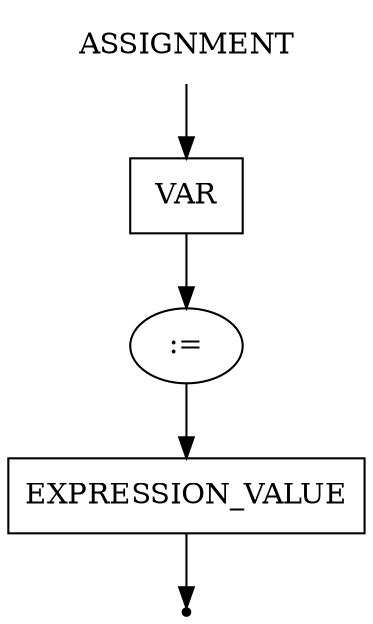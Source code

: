 digraph ASSIGNMENT {
    start [label=ASSIGNMENT shape=plaintext]
    var [label=VAR shape=box]
    assign [label=":=" shape=oval]
    expression_value [label=EXPRESSION_VALUE shape=box]
    end [label="" shape=point]
    start -> var
    var -> assign
    assign -> expression_value
    expression_value -> end
}